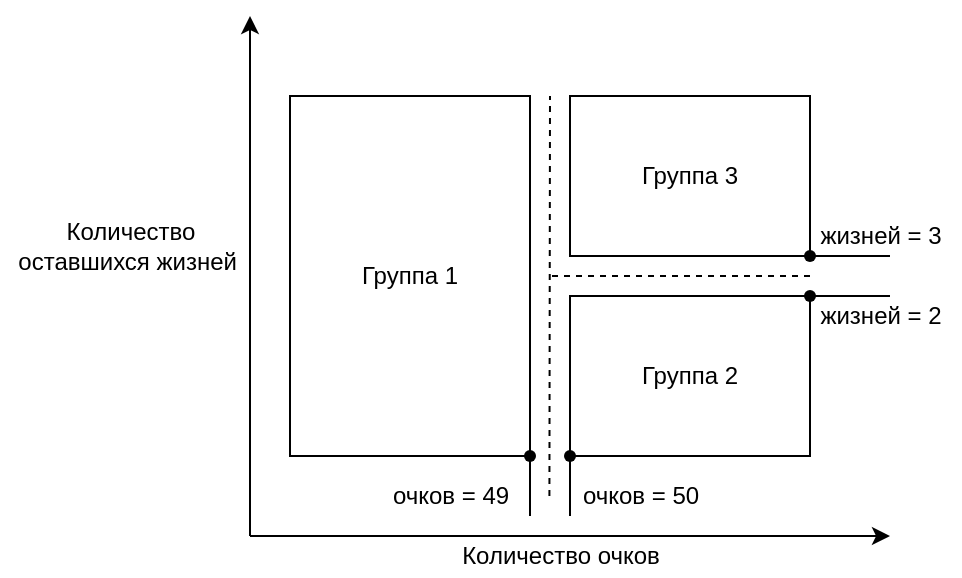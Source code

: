 <mxfile version="14.6.9" type="device"><diagram id="b0cEtZga3TzA56kCaK7u" name="Page-1"><mxGraphModel dx="462" dy="536" grid="1" gridSize="10" guides="1" tooltips="1" connect="1" arrows="1" fold="1" page="1" pageScale="1" pageWidth="827" pageHeight="1169" math="0" shadow="0"><root><mxCell id="0"/><mxCell id="1" parent="0"/><mxCell id="h_LqIseRSMgPyMesANhh-1" value="" style="endArrow=classic;html=1;" parent="1" edge="1"><mxGeometry width="50" height="50" relative="1" as="geometry"><mxPoint x="340" y="550" as="sourcePoint"/><mxPoint x="340" y="290" as="targetPoint"/></mxGeometry></mxCell><mxCell id="h_LqIseRSMgPyMesANhh-2" value="" style="endArrow=classic;html=1;" parent="1" edge="1"><mxGeometry width="50" height="50" relative="1" as="geometry"><mxPoint x="340" y="550" as="sourcePoint"/><mxPoint x="660" y="550" as="targetPoint"/></mxGeometry></mxCell><mxCell id="h_LqIseRSMgPyMesANhh-3" value="&lt;font style=&quot;font-size: 12px&quot;&gt;Количество очков&lt;/font&gt;" style="text;html=1;align=center;verticalAlign=middle;resizable=0;points=[];autosize=1;strokeColor=none;fontFamily=Helvetica;" parent="1" vertex="1"><mxGeometry x="435" y="550" width="120" height="20" as="geometry"/></mxCell><mxCell id="h_LqIseRSMgPyMesANhh-4" value="&lt;font style=&quot;font-size: 12px;&quot;&gt;Количество&lt;br style=&quot;font-size: 12px;&quot;&gt;оставшихся жизней&amp;nbsp;&lt;/font&gt;" style="text;html=1;align=center;verticalAlign=middle;resizable=0;points=[];autosize=1;strokeColor=none;fontFamily=Helvetica;fontSize=12;" parent="1" vertex="1"><mxGeometry x="215" y="390" width="130" height="30" as="geometry"/></mxCell><mxCell id="h_LqIseRSMgPyMesANhh-5" value="&lt;font style=&quot;font-size: 12px&quot;&gt;Группа 1&lt;/font&gt;" style="whiteSpace=wrap;html=1;fontFamily=Helvetica;" parent="1" vertex="1"><mxGeometry x="360" y="330" width="120" height="180" as="geometry"/></mxCell><mxCell id="h_LqIseRSMgPyMesANhh-6" value="&lt;font style=&quot;font-size: 12px&quot;&gt;Группа 2&lt;/font&gt;" style="whiteSpace=wrap;html=1;fontFamily=Helvetica;" parent="1" vertex="1"><mxGeometry x="500" y="430" width="120" height="80" as="geometry"/></mxCell><mxCell id="h_LqIseRSMgPyMesANhh-7" value="&lt;font style=&quot;font-size: 12px&quot;&gt;Группа 3&lt;/font&gt;" style="whiteSpace=wrap;html=1;fontFamily=Helvetica;" parent="1" vertex="1"><mxGeometry x="500" y="330" width="120" height="80" as="geometry"/></mxCell><mxCell id="h_LqIseRSMgPyMesANhh-8" value="" style="endArrow=none;html=1;targetPerimeterSpacing=0;startArrow=none;" parent="1" edge="1" source="L8-kWcjuFRLqZLyfvCWX-1"><mxGeometry width="50" height="50" relative="1" as="geometry"><mxPoint x="480" y="540" as="sourcePoint"/><mxPoint x="480" y="510" as="targetPoint"/></mxGeometry></mxCell><mxCell id="h_LqIseRSMgPyMesANhh-9" value="" style="endArrow=none;html=1;" parent="1" edge="1"><mxGeometry width="50" height="50" relative="1" as="geometry"><mxPoint x="500" y="540" as="sourcePoint"/><mxPoint x="500" y="510" as="targetPoint"/></mxGeometry></mxCell><mxCell id="h_LqIseRSMgPyMesANhh-10" value="&lt;font style=&quot;font-size: 12px&quot; face=&quot;Helvetica&quot;&gt;очков = 49&lt;/font&gt;" style="text;html=1;align=center;verticalAlign=middle;resizable=0;points=[];autosize=1;strokeColor=none;fontFamily=Times New Roman;" parent="1" vertex="1"><mxGeometry x="400" y="520" width="80" height="20" as="geometry"/></mxCell><mxCell id="h_LqIseRSMgPyMesANhh-11" value="&lt;font style=&quot;font-size: 12px&quot;&gt;очков = 50&lt;/font&gt;" style="text;html=1;align=center;verticalAlign=middle;resizable=0;points=[];autosize=1;strokeColor=none;fontFamily=Helvetica;" parent="1" vertex="1"><mxGeometry x="495" y="520" width="80" height="20" as="geometry"/></mxCell><mxCell id="h_LqIseRSMgPyMesANhh-12" value="" style="endArrow=none;html=1;" parent="1" edge="1"><mxGeometry width="50" height="50" relative="1" as="geometry"><mxPoint x="660" y="410" as="sourcePoint"/><mxPoint x="620" y="410" as="targetPoint"/></mxGeometry></mxCell><mxCell id="h_LqIseRSMgPyMesANhh-13" value="" style="endArrow=none;html=1;" parent="1" edge="1"><mxGeometry width="50" height="50" relative="1" as="geometry"><mxPoint x="660" y="430" as="sourcePoint"/><mxPoint x="620" y="430" as="targetPoint"/></mxGeometry></mxCell><mxCell id="h_LqIseRSMgPyMesANhh-14" value="&lt;font style=&quot;font-size: 12px&quot;&gt;жизней = 3&lt;/font&gt;" style="text;html=1;align=center;verticalAlign=middle;resizable=0;points=[];autosize=1;strokeColor=none;fontFamily=Helvetica;" parent="1" vertex="1"><mxGeometry x="615" y="390" width="80" height="20" as="geometry"/></mxCell><mxCell id="h_LqIseRSMgPyMesANhh-15" value="&lt;font style=&quot;font-size: 12px&quot;&gt;жизней = 2&lt;/font&gt;" style="text;html=1;align=center;verticalAlign=middle;resizable=0;points=[];autosize=1;strokeColor=none;fontFamily=Helvetica;" parent="1" vertex="1"><mxGeometry x="615" y="430" width="80" height="20" as="geometry"/></mxCell><mxCell id="h_LqIseRSMgPyMesANhh-16" value="" style="endArrow=none;dashed=1;html=1;targetPerimeterSpacing=0;" parent="1" edge="1"><mxGeometry width="50" height="50" relative="1" as="geometry"><mxPoint x="489.71" y="530" as="sourcePoint"/><mxPoint x="490" y="330" as="targetPoint"/></mxGeometry></mxCell><mxCell id="h_LqIseRSMgPyMesANhh-17" style="edgeStyle=orthogonalEdgeStyle;rounded=0;orthogonalLoop=1;jettySize=auto;html=1;exitX=0.5;exitY=1;exitDx=0;exitDy=0;targetPerimeterSpacing=0;" parent="1" source="h_LqIseRSMgPyMesANhh-7" target="h_LqIseRSMgPyMesANhh-7" edge="1"><mxGeometry relative="1" as="geometry"/></mxCell><mxCell id="h_LqIseRSMgPyMesANhh-19" value="" style="endArrow=none;dashed=1;html=1;targetPerimeterSpacing=0;" parent="1" edge="1"><mxGeometry width="50" height="50" relative="1" as="geometry"><mxPoint x="620" y="420" as="sourcePoint"/><mxPoint x="490" y="420" as="targetPoint"/></mxGeometry></mxCell><mxCell id="L8-kWcjuFRLqZLyfvCWX-1" value="" style="shape=waypoint;sketch=0;size=6;pointerEvents=1;points=[];fillColor=none;resizable=0;rotatable=0;perimeter=centerPerimeter;snapToPoint=1;fontFamily=Times New Roman;fontSize=12;" vertex="1" parent="1"><mxGeometry x="460" y="490" width="40" height="40" as="geometry"/></mxCell><mxCell id="L8-kWcjuFRLqZLyfvCWX-2" value="" style="endArrow=none;html=1;" edge="1" parent="1" target="L8-kWcjuFRLqZLyfvCWX-1"><mxGeometry width="50" height="50" relative="1" as="geometry"><mxPoint x="480" y="540" as="sourcePoint"/><mxPoint x="480" y="510" as="targetPoint"/></mxGeometry></mxCell><mxCell id="L8-kWcjuFRLqZLyfvCWX-4" value="" style="shape=waypoint;sketch=0;size=6;pointerEvents=1;points=[];fillColor=none;resizable=0;rotatable=0;perimeter=centerPerimeter;snapToPoint=1;fontFamily=Times New Roman;fontSize=12;" vertex="1" parent="1"><mxGeometry x="480" y="490" width="40" height="40" as="geometry"/></mxCell><mxCell id="L8-kWcjuFRLqZLyfvCWX-5" value="" style="shape=waypoint;sketch=0;size=6;pointerEvents=1;points=[];fillColor=none;resizable=0;rotatable=0;perimeter=centerPerimeter;snapToPoint=1;fontFamily=Times New Roman;fontSize=12;" vertex="1" parent="1"><mxGeometry x="600" y="410" width="40" height="40" as="geometry"/></mxCell><mxCell id="L8-kWcjuFRLqZLyfvCWX-6" value="" style="shape=waypoint;sketch=0;size=6;pointerEvents=1;points=[];fillColor=none;resizable=0;rotatable=0;perimeter=centerPerimeter;snapToPoint=1;fontFamily=Times New Roman;fontSize=12;" vertex="1" parent="1"><mxGeometry x="600" y="390" width="40" height="40" as="geometry"/></mxCell></root></mxGraphModel></diagram></mxfile>